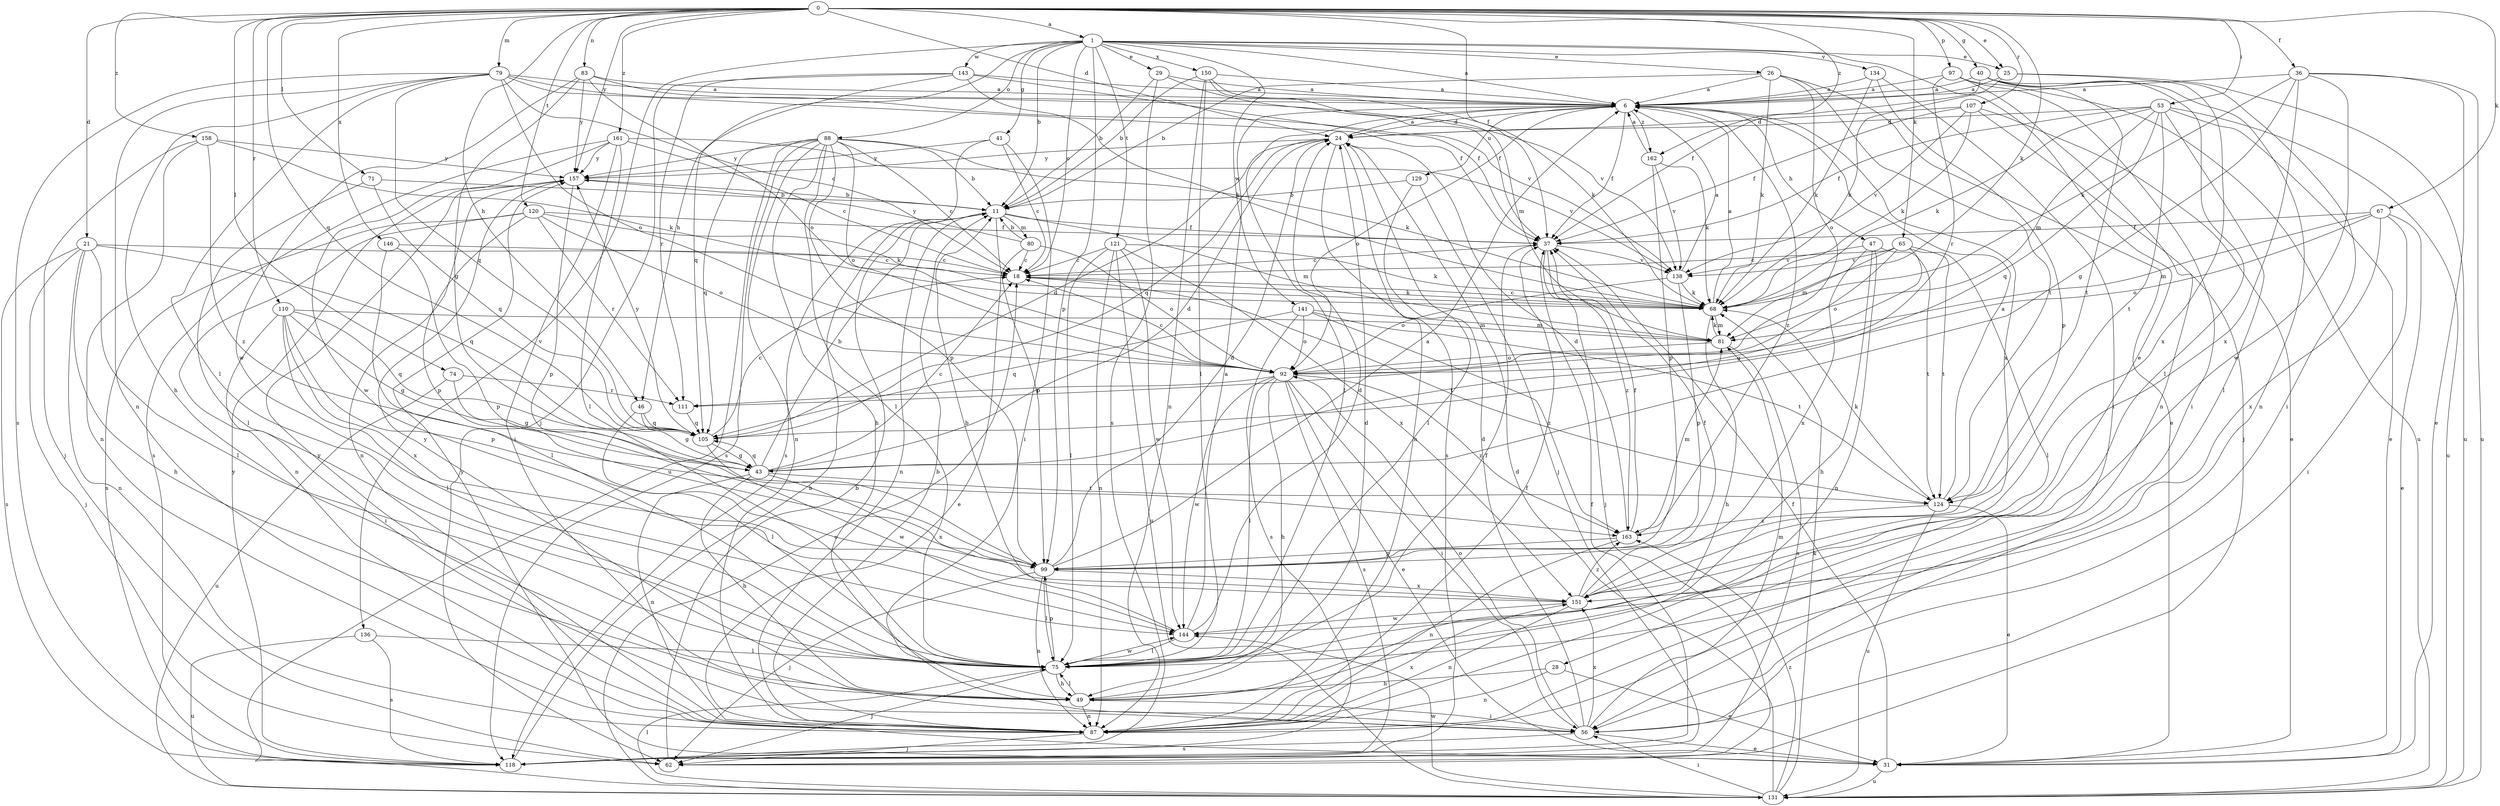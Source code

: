strict digraph  {
0;
1;
6;
11;
18;
21;
24;
25;
26;
28;
29;
31;
36;
37;
40;
41;
43;
46;
47;
49;
53;
56;
62;
65;
67;
68;
71;
74;
75;
79;
80;
81;
83;
87;
88;
92;
97;
99;
105;
107;
110;
111;
118;
120;
121;
124;
129;
131;
134;
136;
138;
141;
143;
144;
146;
150;
151;
157;
158;
161;
162;
163;
0 -> 1  [label=a];
0 -> 21  [label=d];
0 -> 24  [label=d];
0 -> 25  [label=e];
0 -> 36  [label=f];
0 -> 37  [label=f];
0 -> 40  [label=g];
0 -> 46  [label=h];
0 -> 53  [label=i];
0 -> 65  [label=k];
0 -> 67  [label=k];
0 -> 68  [label=k];
0 -> 71  [label=l];
0 -> 74  [label=l];
0 -> 79  [label=m];
0 -> 83  [label=n];
0 -> 97  [label=p];
0 -> 105  [label=q];
0 -> 107  [label=r];
0 -> 110  [label=r];
0 -> 120  [label=t];
0 -> 146  [label=x];
0 -> 157  [label=y];
0 -> 158  [label=z];
0 -> 161  [label=z];
0 -> 162  [label=z];
1 -> 6  [label=a];
1 -> 11  [label=b];
1 -> 18  [label=c];
1 -> 25  [label=e];
1 -> 26  [label=e];
1 -> 28  [label=e];
1 -> 29  [label=e];
1 -> 41  [label=g];
1 -> 46  [label=h];
1 -> 88  [label=o];
1 -> 99  [label=p];
1 -> 121  [label=t];
1 -> 134  [label=v];
1 -> 136  [label=v];
1 -> 141  [label=w];
1 -> 143  [label=w];
1 -> 150  [label=x];
6 -> 24  [label=d];
6 -> 37  [label=f];
6 -> 47  [label=h];
6 -> 75  [label=l];
6 -> 92  [label=o];
6 -> 129  [label=u];
6 -> 151  [label=x];
6 -> 162  [label=z];
6 -> 163  [label=z];
11 -> 37  [label=f];
11 -> 80  [label=m];
11 -> 81  [label=m];
11 -> 87  [label=n];
11 -> 99  [label=p];
18 -> 68  [label=k];
18 -> 124  [label=t];
21 -> 18  [label=c];
21 -> 49  [label=h];
21 -> 62  [label=j];
21 -> 75  [label=l];
21 -> 87  [label=n];
21 -> 105  [label=q];
21 -> 118  [label=s];
24 -> 6  [label=a];
24 -> 87  [label=n];
24 -> 105  [label=q];
24 -> 118  [label=s];
24 -> 157  [label=y];
25 -> 6  [label=a];
25 -> 68  [label=k];
25 -> 131  [label=u];
25 -> 151  [label=x];
26 -> 6  [label=a];
26 -> 11  [label=b];
26 -> 31  [label=e];
26 -> 68  [label=k];
26 -> 92  [label=o];
26 -> 124  [label=t];
28 -> 31  [label=e];
28 -> 49  [label=h];
28 -> 87  [label=n];
29 -> 6  [label=a];
29 -> 11  [label=b];
29 -> 37  [label=f];
29 -> 118  [label=s];
31 -> 37  [label=f];
31 -> 131  [label=u];
31 -> 157  [label=y];
36 -> 6  [label=a];
36 -> 31  [label=e];
36 -> 43  [label=g];
36 -> 68  [label=k];
36 -> 131  [label=u];
36 -> 144  [label=w];
36 -> 151  [label=x];
37 -> 18  [label=c];
37 -> 62  [label=j];
37 -> 138  [label=v];
37 -> 163  [label=z];
40 -> 6  [label=a];
40 -> 37  [label=f];
40 -> 56  [label=i];
40 -> 75  [label=l];
40 -> 87  [label=n];
40 -> 124  [label=t];
41 -> 18  [label=c];
41 -> 56  [label=i];
41 -> 118  [label=s];
41 -> 157  [label=y];
43 -> 11  [label=b];
43 -> 18  [label=c];
43 -> 24  [label=d];
43 -> 49  [label=h];
43 -> 87  [label=n];
43 -> 105  [label=q];
43 -> 124  [label=t];
43 -> 151  [label=x];
46 -> 43  [label=g];
46 -> 75  [label=l];
46 -> 105  [label=q];
47 -> 49  [label=h];
47 -> 87  [label=n];
47 -> 124  [label=t];
47 -> 138  [label=v];
47 -> 151  [label=x];
49 -> 24  [label=d];
49 -> 56  [label=i];
49 -> 75  [label=l];
49 -> 87  [label=n];
49 -> 157  [label=y];
53 -> 24  [label=d];
53 -> 31  [label=e];
53 -> 37  [label=f];
53 -> 68  [label=k];
53 -> 75  [label=l];
53 -> 81  [label=m];
53 -> 105  [label=q];
53 -> 124  [label=t];
53 -> 131  [label=u];
56 -> 24  [label=d];
56 -> 31  [label=e];
56 -> 81  [label=m];
56 -> 92  [label=o];
56 -> 118  [label=s];
56 -> 151  [label=x];
62 -> 11  [label=b];
65 -> 18  [label=c];
65 -> 43  [label=g];
65 -> 75  [label=l];
65 -> 81  [label=m];
65 -> 92  [label=o];
65 -> 124  [label=t];
65 -> 138  [label=v];
67 -> 31  [label=e];
67 -> 37  [label=f];
67 -> 56  [label=i];
67 -> 81  [label=m];
67 -> 92  [label=o];
67 -> 151  [label=x];
68 -> 6  [label=a];
68 -> 18  [label=c];
68 -> 49  [label=h];
68 -> 81  [label=m];
71 -> 11  [label=b];
71 -> 75  [label=l];
71 -> 105  [label=q];
74 -> 43  [label=g];
74 -> 111  [label=r];
74 -> 131  [label=u];
75 -> 37  [label=f];
75 -> 49  [label=h];
75 -> 62  [label=j];
75 -> 99  [label=p];
75 -> 144  [label=w];
79 -> 6  [label=a];
79 -> 18  [label=c];
79 -> 37  [label=f];
79 -> 49  [label=h];
79 -> 75  [label=l];
79 -> 87  [label=n];
79 -> 92  [label=o];
79 -> 105  [label=q];
79 -> 118  [label=s];
79 -> 138  [label=v];
80 -> 11  [label=b];
80 -> 18  [label=c];
80 -> 31  [label=e];
80 -> 92  [label=o];
80 -> 157  [label=y];
81 -> 68  [label=k];
81 -> 92  [label=o];
81 -> 118  [label=s];
83 -> 6  [label=a];
83 -> 43  [label=g];
83 -> 92  [label=o];
83 -> 138  [label=v];
83 -> 144  [label=w];
83 -> 157  [label=y];
87 -> 11  [label=b];
87 -> 37  [label=f];
87 -> 62  [label=j];
87 -> 151  [label=x];
87 -> 157  [label=y];
88 -> 11  [label=b];
88 -> 18  [label=c];
88 -> 49  [label=h];
88 -> 68  [label=k];
88 -> 75  [label=l];
88 -> 87  [label=n];
88 -> 92  [label=o];
88 -> 99  [label=p];
88 -> 105  [label=q];
88 -> 118  [label=s];
88 -> 131  [label=u];
88 -> 157  [label=y];
92 -> 18  [label=c];
92 -> 31  [label=e];
92 -> 49  [label=h];
92 -> 56  [label=i];
92 -> 75  [label=l];
92 -> 111  [label=r];
92 -> 118  [label=s];
92 -> 144  [label=w];
92 -> 163  [label=z];
97 -> 6  [label=a];
97 -> 56  [label=i];
97 -> 87  [label=n];
97 -> 111  [label=r];
97 -> 131  [label=u];
99 -> 6  [label=a];
99 -> 24  [label=d];
99 -> 62  [label=j];
99 -> 75  [label=l];
99 -> 87  [label=n];
99 -> 151  [label=x];
105 -> 18  [label=c];
105 -> 24  [label=d];
105 -> 43  [label=g];
105 -> 144  [label=w];
105 -> 157  [label=y];
107 -> 24  [label=d];
107 -> 31  [label=e];
107 -> 37  [label=f];
107 -> 62  [label=j];
107 -> 68  [label=k];
107 -> 138  [label=v];
110 -> 43  [label=g];
110 -> 56  [label=i];
110 -> 75  [label=l];
110 -> 81  [label=m];
110 -> 99  [label=p];
110 -> 105  [label=q];
110 -> 151  [label=x];
111 -> 105  [label=q];
118 -> 11  [label=b];
118 -> 37  [label=f];
118 -> 157  [label=y];
120 -> 37  [label=f];
120 -> 68  [label=k];
120 -> 87  [label=n];
120 -> 92  [label=o];
120 -> 99  [label=p];
120 -> 111  [label=r];
120 -> 118  [label=s];
121 -> 18  [label=c];
121 -> 68  [label=k];
121 -> 75  [label=l];
121 -> 87  [label=n];
121 -> 131  [label=u];
121 -> 144  [label=w];
121 -> 151  [label=x];
124 -> 6  [label=a];
124 -> 31  [label=e];
124 -> 68  [label=k];
124 -> 131  [label=u];
124 -> 163  [label=z];
129 -> 11  [label=b];
129 -> 62  [label=j];
129 -> 75  [label=l];
131 -> 18  [label=c];
131 -> 24  [label=d];
131 -> 56  [label=i];
131 -> 68  [label=k];
131 -> 75  [label=l];
131 -> 144  [label=w];
131 -> 163  [label=z];
134 -> 6  [label=a];
134 -> 56  [label=i];
134 -> 68  [label=k];
134 -> 99  [label=p];
136 -> 75  [label=l];
136 -> 118  [label=s];
136 -> 131  [label=u];
138 -> 6  [label=a];
138 -> 68  [label=k];
138 -> 92  [label=o];
138 -> 99  [label=p];
141 -> 81  [label=m];
141 -> 92  [label=o];
141 -> 105  [label=q];
141 -> 118  [label=s];
141 -> 124  [label=t];
141 -> 163  [label=z];
143 -> 6  [label=a];
143 -> 37  [label=f];
143 -> 62  [label=j];
143 -> 68  [label=k];
143 -> 105  [label=q];
143 -> 111  [label=r];
144 -> 6  [label=a];
144 -> 11  [label=b];
144 -> 24  [label=d];
144 -> 75  [label=l];
146 -> 18  [label=c];
146 -> 75  [label=l];
146 -> 99  [label=p];
150 -> 6  [label=a];
150 -> 11  [label=b];
150 -> 68  [label=k];
150 -> 75  [label=l];
150 -> 81  [label=m];
150 -> 87  [label=n];
151 -> 37  [label=f];
151 -> 87  [label=n];
151 -> 144  [label=w];
151 -> 163  [label=z];
157 -> 11  [label=b];
157 -> 87  [label=n];
157 -> 99  [label=p];
158 -> 62  [label=j];
158 -> 68  [label=k];
158 -> 87  [label=n];
158 -> 157  [label=y];
158 -> 163  [label=z];
161 -> 18  [label=c];
161 -> 56  [label=i];
161 -> 75  [label=l];
161 -> 118  [label=s];
161 -> 138  [label=v];
161 -> 144  [label=w];
161 -> 157  [label=y];
162 -> 6  [label=a];
162 -> 68  [label=k];
162 -> 99  [label=p];
162 -> 138  [label=v];
163 -> 24  [label=d];
163 -> 37  [label=f];
163 -> 81  [label=m];
163 -> 87  [label=n];
163 -> 99  [label=p];
}
